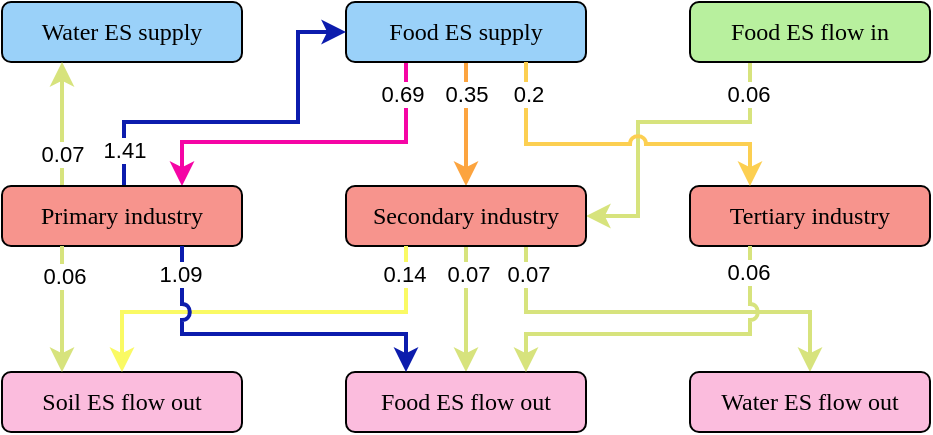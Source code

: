 <mxfile version="22.0.6" type="github">
  <diagram name="第 1 页" id="eSo4roDagTOv7NbX58sI">
    <mxGraphModel dx="663" dy="369" grid="1" gridSize="10" guides="1" tooltips="1" connect="1" arrows="1" fold="1" page="1" pageScale="1" pageWidth="827" pageHeight="1169" math="0" shadow="0">
      <root>
        <mxCell id="0" />
        <mxCell id="1" parent="0" />
        <mxCell id="i3CLbu43X5joJ49ZT0Bw-50" style="edgeStyle=orthogonalEdgeStyle;rounded=0;orthogonalLoop=1;jettySize=auto;html=1;exitX=0.75;exitY=1;exitDx=0;exitDy=0;entryX=0.5;entryY=0;entryDx=0;entryDy=0;strokeWidth=2;jumpStyle=arc;strokeColor=#d7e37d;" parent="1" source="i3CLbu43X5joJ49ZT0Bw-6" target="i3CLbu43X5joJ49ZT0Bw-10" edge="1">
          <mxGeometry relative="1" as="geometry">
            <Array as="points">
              <mxPoint x="444" y="535" />
              <mxPoint x="586" y="535" />
            </Array>
          </mxGeometry>
        </mxCell>
        <mxCell id="i3CLbu43X5joJ49ZT0Bw-45" style="edgeStyle=orthogonalEdgeStyle;rounded=0;orthogonalLoop=1;jettySize=auto;html=1;exitX=0.5;exitY=1;exitDx=0;exitDy=0;entryX=0.5;entryY=0;entryDx=0;entryDy=0;strokeWidth=2;jumpStyle=arc;strokeColor=#d7e37d;" parent="1" source="i3CLbu43X5joJ49ZT0Bw-6" target="i3CLbu43X5joJ49ZT0Bw-8" edge="1">
          <mxGeometry relative="1" as="geometry">
            <Array as="points">
              <mxPoint x="414" y="526" />
              <mxPoint x="414" y="526" />
            </Array>
          </mxGeometry>
        </mxCell>
        <mxCell id="e95JfR316xjKeRipay9j-7" value="0.07" style="edgeLabel;html=1;align=center;verticalAlign=middle;resizable=0;points=[];" vertex="1" connectable="0" parent="i3CLbu43X5joJ49ZT0Bw-45">
          <mxGeometry x="-0.834" y="-1" relative="1" as="geometry">
            <mxPoint x="32" y="9" as="offset" />
          </mxGeometry>
        </mxCell>
        <mxCell id="e95JfR316xjKeRipay9j-80" value="0.07" style="edgeLabel;html=1;align=center;verticalAlign=middle;resizable=0;points=[];" vertex="1" connectable="0" parent="i3CLbu43X5joJ49ZT0Bw-45">
          <mxGeometry x="-0.53" y="2" relative="1" as="geometry">
            <mxPoint x="-1" y="-1" as="offset" />
          </mxGeometry>
        </mxCell>
        <mxCell id="i3CLbu43X5joJ49ZT0Bw-41" style="edgeStyle=orthogonalEdgeStyle;rounded=0;orthogonalLoop=1;jettySize=auto;html=1;exitX=0.25;exitY=1;exitDx=0;exitDy=0;entryX=0.75;entryY=0;entryDx=0;entryDy=0;strokeWidth=2;strokeColor=#f505a5;" parent="1" source="i3CLbu43X5joJ49ZT0Bw-1" target="i3CLbu43X5joJ49ZT0Bw-5" edge="1">
          <mxGeometry relative="1" as="geometry">
            <Array as="points">
              <mxPoint x="384" y="450" />
              <mxPoint x="272" y="450" />
            </Array>
          </mxGeometry>
        </mxCell>
        <mxCell id="e95JfR316xjKeRipay9j-3" value="0.69" style="edgeLabel;html=1;align=center;verticalAlign=middle;resizable=0;points=[];" vertex="1" connectable="0" parent="i3CLbu43X5joJ49ZT0Bw-41">
          <mxGeometry x="0.139" relative="1" as="geometry">
            <mxPoint x="57" y="-24" as="offset" />
          </mxGeometry>
        </mxCell>
        <mxCell id="i3CLbu43X5joJ49ZT0Bw-42" style="edgeStyle=orthogonalEdgeStyle;rounded=0;orthogonalLoop=1;jettySize=auto;html=1;exitX=0.5;exitY=1;exitDx=0;exitDy=0;entryX=0.5;entryY=0;entryDx=0;entryDy=0;strokeWidth=2;strokeColor=#fca43f;" parent="1" source="i3CLbu43X5joJ49ZT0Bw-1" target="i3CLbu43X5joJ49ZT0Bw-6" edge="1">
          <mxGeometry relative="1" as="geometry" />
        </mxCell>
        <mxCell id="e95JfR316xjKeRipay9j-4" value="0.35" style="edgeLabel;html=1;align=center;verticalAlign=middle;resizable=0;points=[];" vertex="1" connectable="0" parent="i3CLbu43X5joJ49ZT0Bw-42">
          <mxGeometry x="-0.585" relative="1" as="geometry">
            <mxPoint y="3" as="offset" />
          </mxGeometry>
        </mxCell>
        <mxCell id="i3CLbu43X5joJ49ZT0Bw-1" value="&lt;p style=&quot;margin-top: 0pt; margin-bottom: 0pt; margin-left: 0in; direction: ltr; unicode-bidi: embed; word-break: normal;&quot;&gt;Food ES supply&lt;/p&gt;" style="rounded=1;whiteSpace=wrap;html=1;fontFamily=Times New Roman;fillColor=#9ad1f9;flipV=1;" parent="1" vertex="1">
          <mxGeometry x="354" y="380" width="120" height="30" as="geometry" />
        </mxCell>
        <mxCell id="i3CLbu43X5joJ49ZT0Bw-3" value="&lt;p style=&quot;margin-top: 0pt; margin-bottom: 0pt; margin-left: 0in; direction: ltr; unicode-bidi: embed; word-break: normal;&quot;&gt;Water ES supply&lt;/p&gt;" style="rounded=1;whiteSpace=wrap;html=1;fontFamily=Times New Roman;fillColor=#9ad1f9;flipV=1;" parent="1" vertex="1">
          <mxGeometry x="182" y="380" width="120" height="30" as="geometry" />
        </mxCell>
        <mxCell id="i3CLbu43X5joJ49ZT0Bw-40" style="edgeStyle=orthogonalEdgeStyle;rounded=0;orthogonalLoop=1;jettySize=auto;html=1;exitX=0.25;exitY=1;exitDx=0;exitDy=0;entryX=1;entryY=0.5;entryDx=0;entryDy=0;strokeWidth=2;jumpStyle=arc;strokeColor=#d7e37d;" parent="1" source="i3CLbu43X5joJ49ZT0Bw-4" target="i3CLbu43X5joJ49ZT0Bw-6" edge="1">
          <mxGeometry relative="1" as="geometry">
            <Array as="points">
              <mxPoint x="556" y="440" />
              <mxPoint x="500" y="440" />
              <mxPoint x="500" y="487" />
            </Array>
          </mxGeometry>
        </mxCell>
        <mxCell id="e95JfR316xjKeRipay9j-2" value="0.06" style="edgeLabel;html=1;align=center;verticalAlign=middle;resizable=0;points=[];" vertex="1" connectable="0" parent="i3CLbu43X5joJ49ZT0Bw-40">
          <mxGeometry x="-0.193" y="650" relative="1" as="geometry">
            <mxPoint x="33" y="-664" as="offset" />
          </mxGeometry>
        </mxCell>
        <mxCell id="i3CLbu43X5joJ49ZT0Bw-4" value="&lt;p style=&quot;margin-top: 0pt; margin-bottom: 0pt; margin-left: 0in; direction: ltr; unicode-bidi: embed; word-break: normal;&quot;&gt;Food ES flow in&lt;/p&gt;" style="rounded=1;whiteSpace=wrap;html=1;fontFamily=Times New Roman;fillColor=#b8f09e;" parent="1" vertex="1">
          <mxGeometry x="526" y="380" width="120" height="30" as="geometry" />
        </mxCell>
        <mxCell id="i3CLbu43X5joJ49ZT0Bw-6" value="&lt;p style=&quot;margin-top: 0pt; margin-bottom: 0pt; margin-left: 0in; direction: ltr; unicode-bidi: embed; word-break: normal;&quot;&gt;Secondary industry&lt;/p&gt;" style="rounded=1;whiteSpace=wrap;html=1;fontFamily=Times New Roman;fillColor=#f7948d;flipV=1;" parent="1" vertex="1">
          <mxGeometry x="354" y="472" width="120" height="30" as="geometry" />
        </mxCell>
        <mxCell id="i3CLbu43X5joJ49ZT0Bw-7" value="&lt;p style=&quot;margin-top: 0pt; margin-bottom: 0pt; margin-left: 0in; direction: ltr; unicode-bidi: embed; word-break: normal;&quot;&gt;Tertiary industry&lt;/p&gt;" style="rounded=1;whiteSpace=wrap;html=1;fontFamily=Times New Roman;fillColor=#f7948d;" parent="1" vertex="1">
          <mxGeometry x="526" y="472" width="120" height="30" as="geometry" />
        </mxCell>
        <mxCell id="i3CLbu43X5joJ49ZT0Bw-8" value="&lt;p style=&quot;margin-top: 0pt; margin-bottom: 0pt; margin-left: 0in; direction: ltr; unicode-bidi: embed; word-break: normal;&quot;&gt;Food ES flow out&lt;/p&gt;" style="rounded=1;whiteSpace=wrap;html=1;fontFamily=Times New Roman;fillColor=#fbbcdd;flipV=1;" parent="1" vertex="1">
          <mxGeometry x="354" y="565" width="120" height="30" as="geometry" />
        </mxCell>
        <mxCell id="i3CLbu43X5joJ49ZT0Bw-9" value="&lt;p style=&quot;margin-top: 0pt; margin-bottom: 0pt; margin-left: 0in; direction: ltr; unicode-bidi: embed; word-break: normal;&quot;&gt;Soil ES flow out&lt;/p&gt;" style="rounded=1;whiteSpace=wrap;html=1;fontFamily=Times New Roman;fillColor=#fbbcdd;flipV=1;" parent="1" vertex="1">
          <mxGeometry x="182" y="565" width="120" height="30" as="geometry" />
        </mxCell>
        <mxCell id="i3CLbu43X5joJ49ZT0Bw-10" value="&lt;p style=&quot;margin-top: 0pt; margin-bottom: 0pt; margin-left: 0in; direction: ltr; unicode-bidi: embed; word-break: normal;&quot;&gt;Water ES flow out&lt;/p&gt;" style="rounded=1;whiteSpace=wrap;html=1;fontFamily=Times New Roman;fillColor=#fbbcdd;" parent="1" vertex="1">
          <mxGeometry x="526" y="565" width="120" height="30" as="geometry" />
        </mxCell>
        <mxCell id="i3CLbu43X5joJ49ZT0Bw-47" style="edgeStyle=orthogonalEdgeStyle;rounded=0;orthogonalLoop=1;jettySize=auto;html=1;exitX=0.5;exitY=0;exitDx=0;exitDy=0;strokeWidth=2;strokeColor=#0c1cad;entryX=0;entryY=0.5;entryDx=0;entryDy=0;" parent="1" source="i3CLbu43X5joJ49ZT0Bw-5" target="i3CLbu43X5joJ49ZT0Bw-1" edge="1">
          <mxGeometry relative="1" as="geometry">
            <Array as="points">
              <mxPoint x="243" y="472" />
              <mxPoint x="243" y="440" />
              <mxPoint x="330" y="440" />
              <mxPoint x="330" y="395" />
            </Array>
            <mxPoint x="392" y="416" as="targetPoint" />
          </mxGeometry>
        </mxCell>
        <mxCell id="e95JfR316xjKeRipay9j-9" value="1.41" style="edgeLabel;html=1;align=center;verticalAlign=middle;resizable=0;points=[];" vertex="1" connectable="0" parent="i3CLbu43X5joJ49ZT0Bw-47">
          <mxGeometry x="-0.651" y="2" relative="1" as="geometry">
            <mxPoint y="16" as="offset" />
          </mxGeometry>
        </mxCell>
        <mxCell id="i3CLbu43X5joJ49ZT0Bw-52" style="edgeStyle=orthogonalEdgeStyle;rounded=0;orthogonalLoop=1;jettySize=auto;html=1;exitX=0.25;exitY=0;exitDx=0;exitDy=0;strokeWidth=2;strokeColor=#d7e37d;jumpStyle=arc;entryX=0.25;entryY=1;entryDx=0;entryDy=0;" parent="1" source="i3CLbu43X5joJ49ZT0Bw-5" target="i3CLbu43X5joJ49ZT0Bw-3" edge="1">
          <mxGeometry relative="1" as="geometry">
            <mxPoint x="242" y="406" as="targetPoint" />
            <Array as="points">
              <mxPoint x="212" y="416" />
              <mxPoint x="212" y="416" />
            </Array>
          </mxGeometry>
        </mxCell>
        <mxCell id="e95JfR316xjKeRipay9j-13" value="0.07" style="edgeLabel;html=1;align=center;verticalAlign=middle;resizable=0;points=[];" vertex="1" connectable="0" parent="i3CLbu43X5joJ49ZT0Bw-52">
          <mxGeometry x="-0.238" y="2" relative="1" as="geometry">
            <mxPoint x="2" y="7" as="offset" />
          </mxGeometry>
        </mxCell>
        <mxCell id="i3CLbu43X5joJ49ZT0Bw-5" value="&lt;p style=&quot;margin-top: 0pt; margin-bottom: 0pt; margin-left: 0in; direction: ltr; unicode-bidi: embed; word-break: normal;&quot;&gt;Primary industry&lt;/p&gt;" style="rounded=1;whiteSpace=wrap;html=1;fontFamily=Times New Roman;fillColor=#f7948d;flipV=1;" parent="1" vertex="1">
          <mxGeometry x="182" y="472" width="120" height="30" as="geometry" />
        </mxCell>
        <mxCell id="i3CLbu43X5joJ49ZT0Bw-54" style="edgeStyle=orthogonalEdgeStyle;rounded=0;orthogonalLoop=1;jettySize=auto;html=1;exitX=0.25;exitY=1;exitDx=0;exitDy=0;entryX=0.25;entryY=0;entryDx=0;entryDy=0;strokeWidth=2;jumpStyle=arc;strokeColor=#d7e37d;" parent="1" source="i3CLbu43X5joJ49ZT0Bw-5" target="i3CLbu43X5joJ49ZT0Bw-9" edge="1">
          <mxGeometry relative="1" as="geometry">
            <Array as="points" />
          </mxGeometry>
        </mxCell>
        <mxCell id="e95JfR316xjKeRipay9j-10" value="0.06" style="edgeLabel;html=1;align=center;verticalAlign=middle;resizable=0;points=[];" vertex="1" connectable="0" parent="i3CLbu43X5joJ49ZT0Bw-54">
          <mxGeometry x="-0.893" y="1" relative="1" as="geometry">
            <mxPoint y="11" as="offset" />
          </mxGeometry>
        </mxCell>
        <mxCell id="i3CLbu43X5joJ49ZT0Bw-43" style="edgeStyle=orthogonalEdgeStyle;rounded=0;orthogonalLoop=1;jettySize=auto;html=1;entryX=0.25;entryY=0;entryDx=0;entryDy=0;strokeWidth=2;jumpStyle=arc;strokeColor=#fccf51;exitX=0.75;exitY=1;exitDx=0;exitDy=0;" parent="1" source="i3CLbu43X5joJ49ZT0Bw-1" target="i3CLbu43X5joJ49ZT0Bw-7" edge="1">
          <mxGeometry relative="1" as="geometry">
            <Array as="points">
              <mxPoint x="444" y="451" />
              <mxPoint x="556" y="451" />
            </Array>
            <mxPoint x="482" y="436" as="sourcePoint" />
          </mxGeometry>
        </mxCell>
        <mxCell id="e95JfR316xjKeRipay9j-5" value="0.2" style="edgeLabel;html=1;align=center;verticalAlign=middle;resizable=0;points=[];" vertex="1" connectable="0" parent="i3CLbu43X5joJ49ZT0Bw-43">
          <mxGeometry x="-0.848" y="1" relative="1" as="geometry">
            <mxPoint y="3" as="offset" />
          </mxGeometry>
        </mxCell>
        <mxCell id="i3CLbu43X5joJ49ZT0Bw-49" style="edgeStyle=orthogonalEdgeStyle;rounded=0;orthogonalLoop=1;jettySize=auto;html=1;exitX=0.25;exitY=1;exitDx=0;exitDy=0;entryX=0.5;entryY=0;entryDx=0;entryDy=0;strokeWidth=2;jumpStyle=arc;strokeColor=#fafa64;" parent="1" source="i3CLbu43X5joJ49ZT0Bw-6" target="i3CLbu43X5joJ49ZT0Bw-9" edge="1">
          <mxGeometry relative="1" as="geometry">
            <Array as="points">
              <mxPoint x="384" y="535" />
              <mxPoint x="242" y="535" />
            </Array>
          </mxGeometry>
        </mxCell>
        <mxCell id="e95JfR316xjKeRipay9j-11" value="0.14" style="edgeLabel;html=1;align=center;verticalAlign=middle;resizable=0;points=[];" vertex="1" connectable="0" parent="i3CLbu43X5joJ49ZT0Bw-49">
          <mxGeometry x="-0.231" relative="1" as="geometry">
            <mxPoint x="45" y="-19" as="offset" />
          </mxGeometry>
        </mxCell>
        <mxCell id="i3CLbu43X5joJ49ZT0Bw-44" style="edgeStyle=orthogonalEdgeStyle;rounded=0;orthogonalLoop=1;jettySize=auto;html=1;exitX=0.75;exitY=1;exitDx=0;exitDy=0;entryX=0.25;entryY=0;entryDx=0;entryDy=0;strokeWidth=2;strokeColor=#0c1cad;jumpStyle=arc;" parent="1" source="i3CLbu43X5joJ49ZT0Bw-5" target="i3CLbu43X5joJ49ZT0Bw-8" edge="1">
          <mxGeometry relative="1" as="geometry">
            <Array as="points">
              <mxPoint x="272" y="546" />
              <mxPoint x="384" y="546" />
            </Array>
          </mxGeometry>
        </mxCell>
        <mxCell id="e95JfR316xjKeRipay9j-6" value="1.09" style="edgeLabel;html=1;align=center;verticalAlign=middle;resizable=0;points=[];" vertex="1" connectable="0" parent="i3CLbu43X5joJ49ZT0Bw-44">
          <mxGeometry x="-0.13" y="-3" relative="1" as="geometry">
            <mxPoint x="-33" y="-33" as="offset" />
          </mxGeometry>
        </mxCell>
        <mxCell id="i3CLbu43X5joJ49ZT0Bw-46" style="edgeStyle=orthogonalEdgeStyle;rounded=0;orthogonalLoop=1;jettySize=auto;html=1;exitX=0.25;exitY=1;exitDx=0;exitDy=0;strokeWidth=2;jumpStyle=arc;strokeColor=#d7e37d;entryX=0.75;entryY=0;entryDx=0;entryDy=0;" parent="1" source="i3CLbu43X5joJ49ZT0Bw-7" target="i3CLbu43X5joJ49ZT0Bw-8" edge="1">
          <mxGeometry relative="1" as="geometry">
            <Array as="points">
              <mxPoint x="556" y="546" />
              <mxPoint x="444" y="546" />
            </Array>
            <mxPoint x="483" y="566" as="targetPoint" />
          </mxGeometry>
        </mxCell>
        <mxCell id="e95JfR316xjKeRipay9j-8" value="0.06" style="edgeLabel;html=1;align=center;verticalAlign=middle;resizable=0;points=[];" vertex="1" connectable="0" parent="i3CLbu43X5joJ49ZT0Bw-46">
          <mxGeometry x="-0.912" y="743" relative="1" as="geometry">
            <mxPoint x="-744" y="5" as="offset" />
          </mxGeometry>
        </mxCell>
      </root>
    </mxGraphModel>
  </diagram>
</mxfile>
